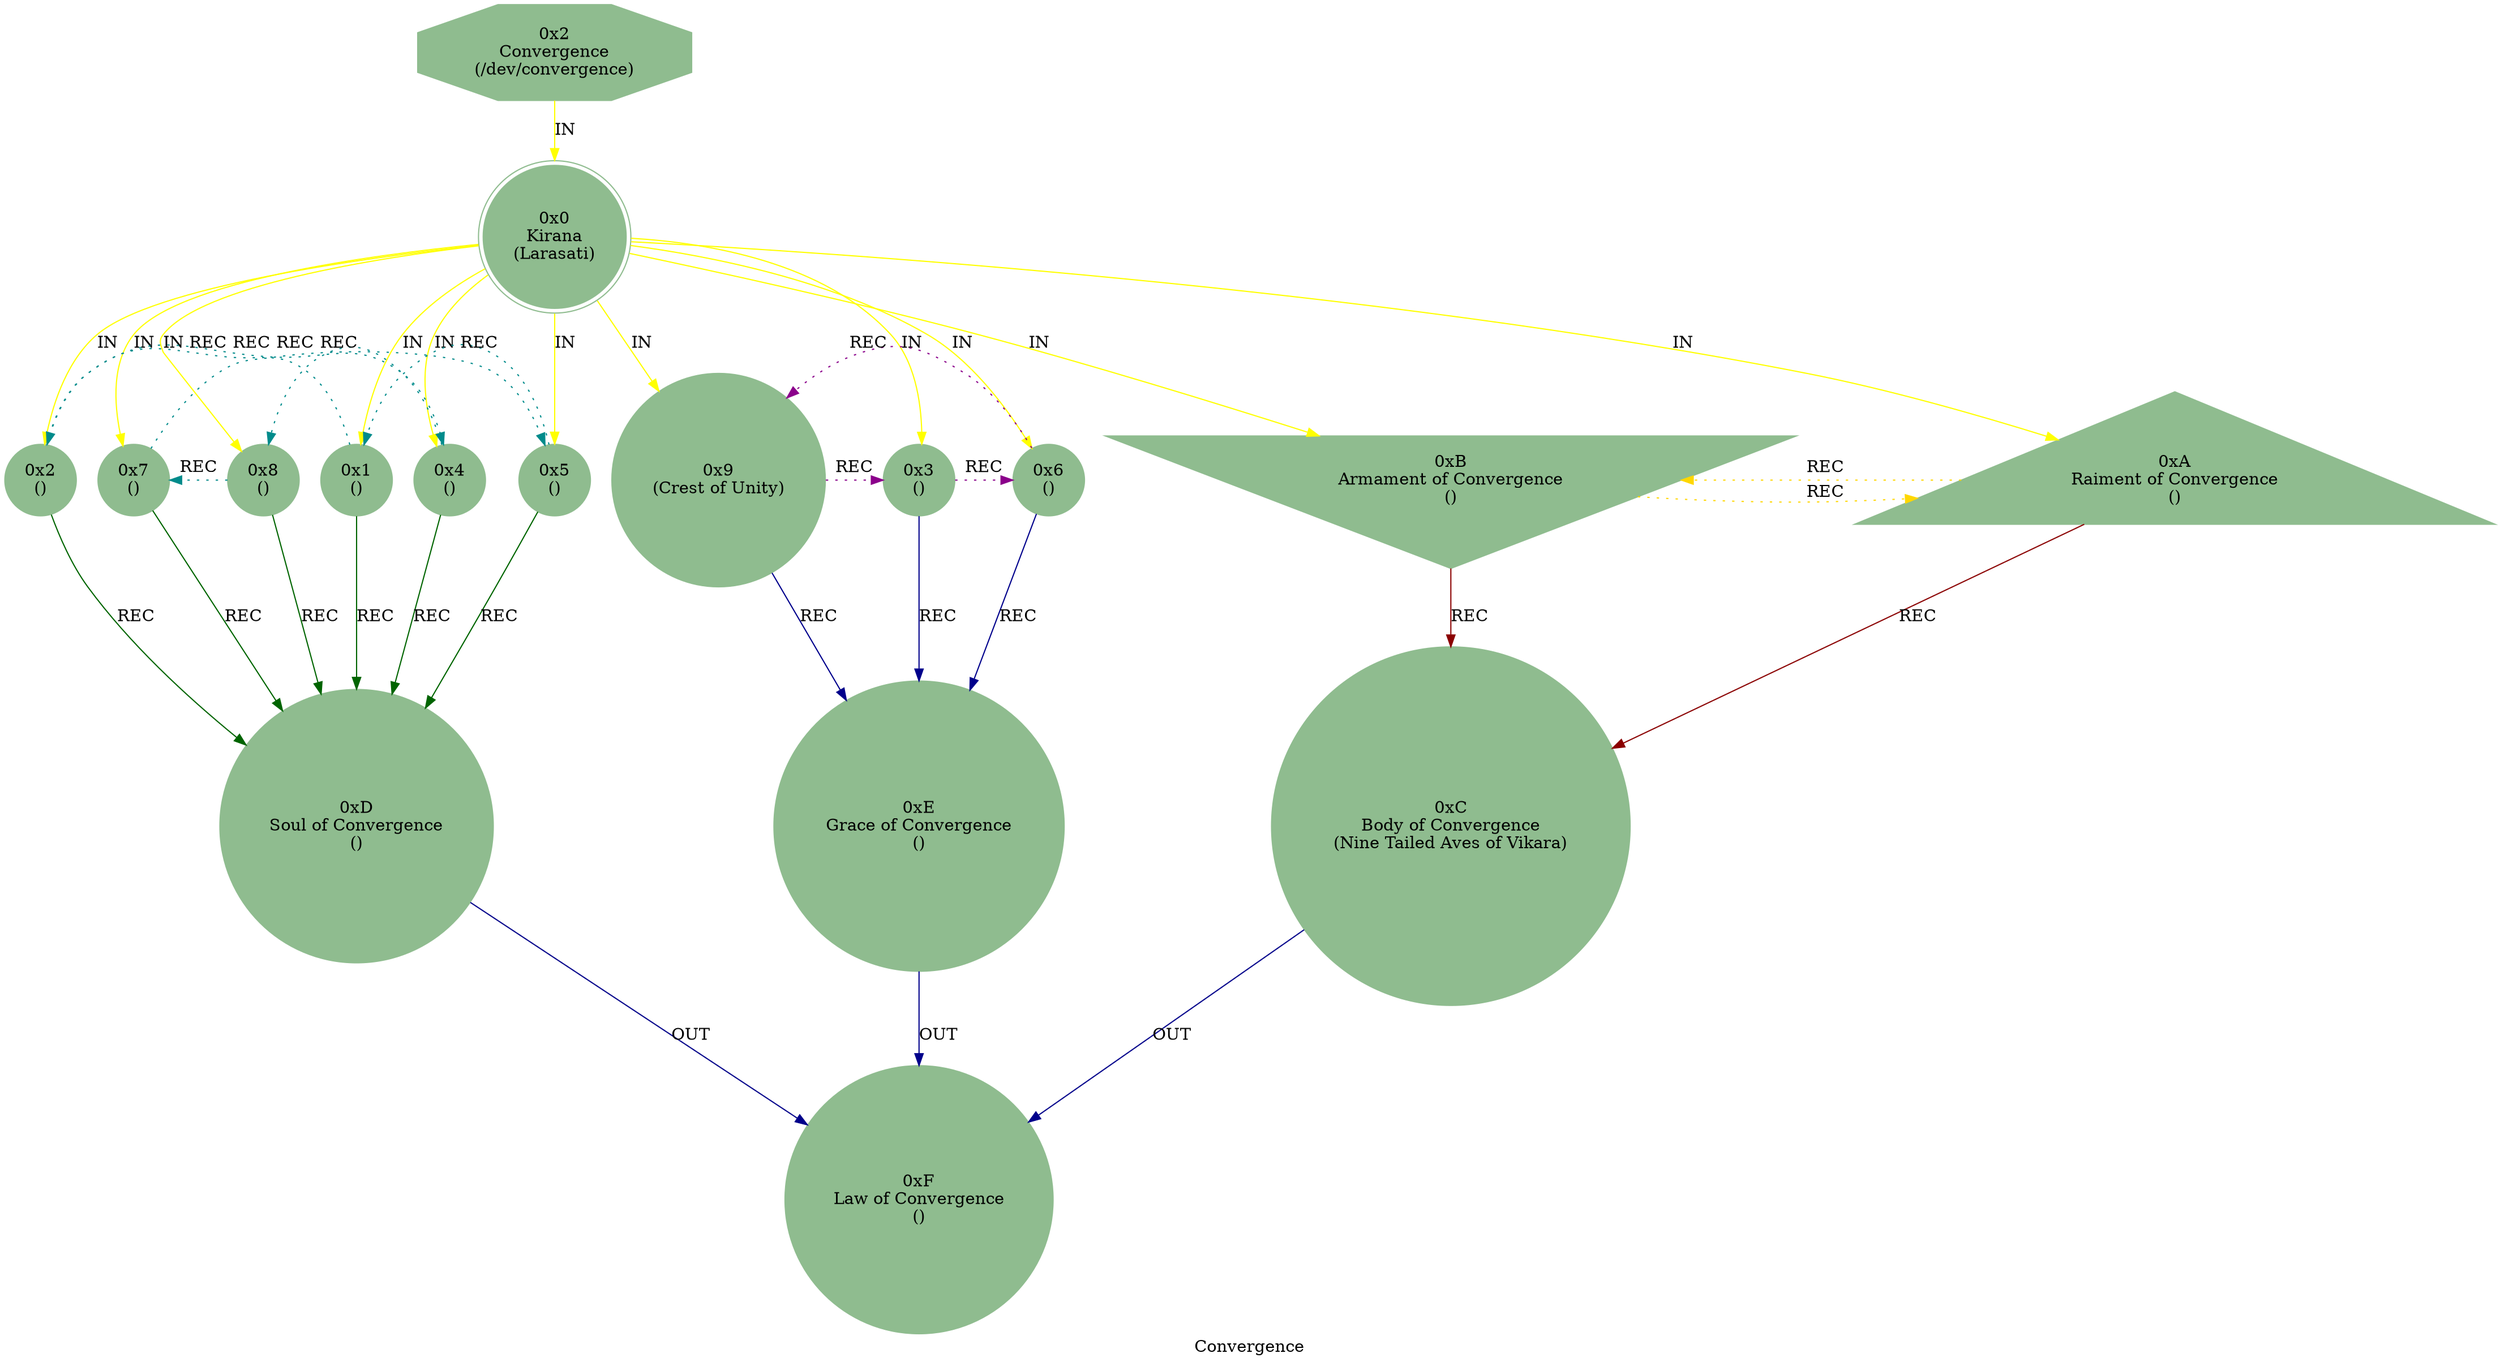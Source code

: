 strict digraph G {
    label = "Convergence";
    style = filled;
    color = blue;
    comment = "";
    node [shape = polygon; sides = 8; style = filled; color = darkseagreen;];
    
    spark_2_mythos_t [label = "0x2\nConvergence\n(/dev/convergence)";];
    
    spark_0_convergence_t [label = "0x0\nKirana\n(Larasati)";shape = doublecircle;comment = "";];
    spark_1_convergence_t [label = "0x1\n()";shape = circle;comment = "";];
    spark_2_convergence_t [label = "0x2\n()";shape = circle;comment = "";];
    spark_3_convergence_t [label = "0x3\n()";shape = circle;comment = "";];
    spark_4_convergence_t [label = "0x4\n()";shape = circle;comment = "";];
    spark_5_convergence_t [label = "0x5\n()";shape = circle;comment = "";];
    spark_6_convergence_t [label = "0x6\n()";shape = circle;comment = "";];
    spark_7_convergence_t [label = "0x7\n()";shape = circle;comment = "";];
    spark_8_convergence_t [label = "0x8\n()";shape = circle;comment = "";];
    spark_9_convergence_t [label = "0x9\n(Crest of Unity)";shape = circle;comment = "";];
    spark_a_convergence_t [label = "0xA\nRaiment of Convergence\n()";shape = triangle;comment = "";];
    spark_b_convergence_t [label = "0xB\nArmament of Convergence\n()";shape = invtriangle;comment = "";];
    spark_c_convergence_t [label = "0xC\nBody of Convergence\n(Nine Tailed Aves of Vikara)";shape = circle;comment = "";];
    spark_d_convergence_t [label = "0xD\nSoul of Convergence\n()";shape = circle;comment = "";];
    spark_e_convergence_t [label = "0xE\nGrace of Convergence\n()";shape = circle;comment = "";];
    spark_f_convergence_t [label = "0xF\nLaw of Convergence\n()";shape = circle;comment = "";];
    // IN = Input
    // OUT = Output
    // REC = Recursion
    spark_2_mythos_t -> spark_0_convergence_t -> {spark_a_convergence_t spark_b_convergence_t spark_1_convergence_t spark_2_convergence_t spark_3_convergence_t spark_4_convergence_t spark_5_convergence_t spark_6_convergence_t spark_7_convergence_t spark_8_convergence_t spark_9_convergence_t} [label = "IN"; color = yellow; comment = "";];
    
    {spark_a_convergence_t spark_b_convergence_t} -> spark_c_convergence_t [label = "REC"; color = darkred; comment = "";];
    {spark_1_convergence_t spark_2_convergence_t spark_4_convergence_t spark_8_convergence_t spark_7_convergence_t spark_5_convergence_t} -> spark_d_convergence_t [label = "REC"; color = darkgreen; comment = "";];
    {spark_3_convergence_t spark_6_convergence_t spark_9_convergence_t} -> spark_e_convergence_t [label = "REC"; color = darkblue; comment = "";];
    
    spark_1_convergence_t -> spark_2_convergence_t -> spark_4_convergence_t -> spark_8_convergence_t -> spark_7_convergence_t -> spark_5_convergence_t -> spark_1_convergence_t [label = "REC"; color = darkcyan; comment = ""; style = dotted; constraint = false;];
    spark_3_convergence_t -> spark_6_convergence_t -> spark_9_convergence_t -> spark_3_convergence_t [label = "REC"; color = darkmagenta; comment = ""; style = dotted; constraint = false;];
    spark_a_convergence_t -> spark_b_convergence_t -> spark_a_convergence_t [label = "REC"; color = gold; comment = ""; style = dotted; constraint = false;];
    
    {spark_c_convergence_t spark_d_convergence_t spark_e_convergence_t} -> spark_f_convergence_t [label = "OUT"; color = darkblue; comment = "";];
}